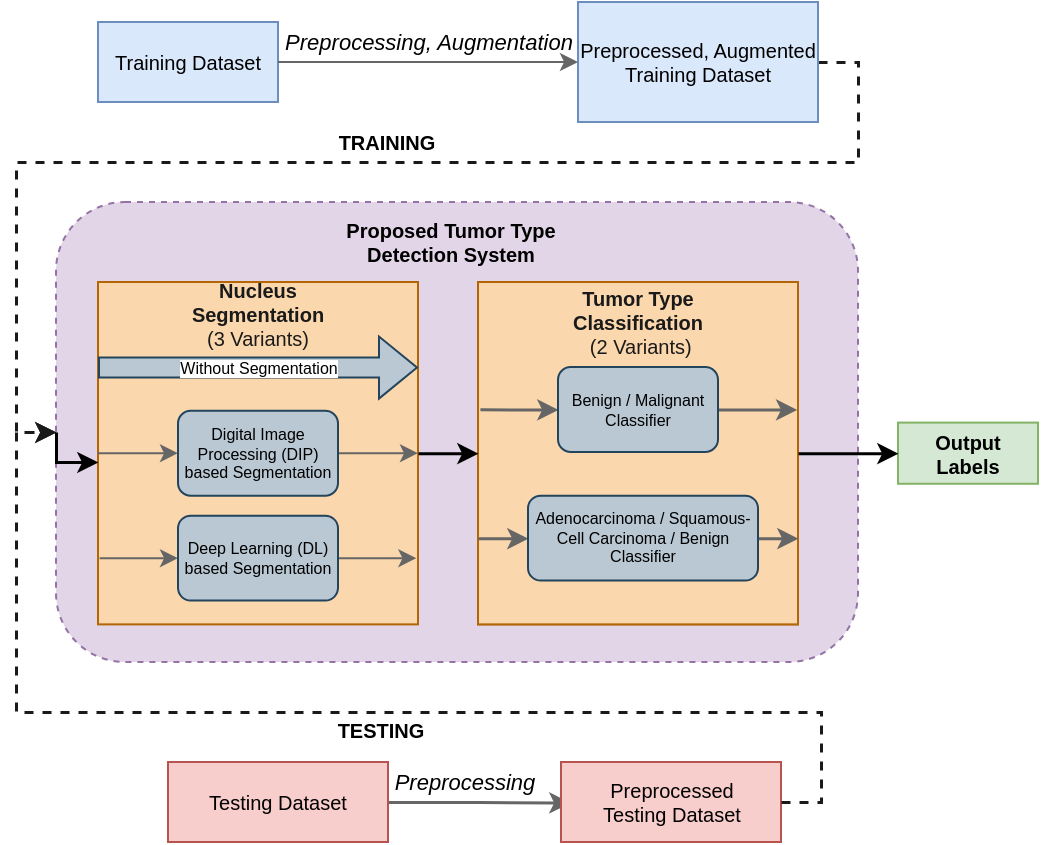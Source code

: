 <mxfile version="16.6.7"><diagram id="faF5ghEJvFijzBTjzyia" name="Page-1"><mxGraphModel dx="918" dy="476" grid="1" gridSize="10" guides="1" tooltips="1" connect="1" arrows="1" fold="1" page="1" pageScale="1" pageWidth="850" pageHeight="1100" math="0" shadow="0"><root><mxCell id="0"/><mxCell id="1" parent="0"/><mxCell id="90EOPYCR1DiH228cyxbC-35" value="" style="rounded=1;whiteSpace=wrap;html=1;labelBackgroundColor=none;fontFamily=Helvetica;fontSize=10;dashed=1;fillColor=#e1d5e7;strokeColor=#9673a6;" vertex="1" parent="1"><mxGeometry x="79" y="120" width="401" height="230" as="geometry"/></mxCell><mxCell id="90EOPYCR1DiH228cyxbC-1" value="&lt;p style=&quot;line-height: 0.6; font-size: 10px;&quot;&gt;&lt;font style=&quot;font-size: 10px;&quot;&gt;Training Dataset&lt;br style=&quot;font-size: 10px;&quot;&gt;&lt;/font&gt;&lt;/p&gt;" style="rounded=0;whiteSpace=wrap;html=1;fontFamily=Helvetica;fontSize=10;fillColor=#dae8fc;strokeColor=#6c8ebf;" vertex="1" parent="1"><mxGeometry x="100" y="30" width="90" height="40" as="geometry"/></mxCell><mxCell id="90EOPYCR1DiH228cyxbC-39" style="edgeStyle=orthogonalEdgeStyle;rounded=0;orthogonalLoop=1;jettySize=auto;html=1;exitX=1;exitY=0.5;exitDx=0;exitDy=0;entryX=0;entryY=0.5;entryDx=0;entryDy=0;fontFamily=Helvetica;fontSize=10;fontColor=#000000;startArrow=none;startFill=0;endArrow=classic;endFill=1;strokeWidth=1.5;dashed=1;strokeColor=#1A1A1A;" edge="1" parent="1" source="90EOPYCR1DiH228cyxbC-2" target="90EOPYCR1DiH228cyxbC-35"><mxGeometry relative="1" as="geometry"/></mxCell><mxCell id="90EOPYCR1DiH228cyxbC-57" value="&lt;font style=&quot;font-size: 10px&quot;&gt;TRAINING&lt;/font&gt;" style="edgeLabel;html=1;align=center;verticalAlign=middle;resizable=0;points=[];fontSize=10;fontFamily=Helvetica;fontColor=default;fontStyle=1" vertex="1" connectable="0" parent="90EOPYCR1DiH228cyxbC-39"><mxGeometry x="-0.34" y="3" relative="1" as="geometry"><mxPoint x="-93" y="-13" as="offset"/></mxGeometry></mxCell><mxCell id="90EOPYCR1DiH228cyxbC-2" value="Preprocessed, Augmented Training Dataset" style="rounded=0;whiteSpace=wrap;html=1;fontFamily=Helvetica;fontSize=10;fillColor=#dae8fc;strokeColor=#6c8ebf;" vertex="1" parent="1"><mxGeometry x="340" y="20" width="120" height="60" as="geometry"/></mxCell><mxCell id="90EOPYCR1DiH228cyxbC-3" value="" style="edgeStyle=orthogonalEdgeStyle;rounded=0;orthogonalLoop=1;jettySize=auto;html=1;fontFamily=Georgia;fontSize=6;fillColor=#f5f5f5;strokeColor=#666666;" edge="1" parent="1" source="90EOPYCR1DiH228cyxbC-1" target="90EOPYCR1DiH228cyxbC-2"><mxGeometry relative="1" as="geometry"/></mxCell><mxCell id="90EOPYCR1DiH228cyxbC-27" style="edgeStyle=orthogonalEdgeStyle;rounded=0;orthogonalLoop=1;jettySize=auto;html=1;exitX=1;exitY=0.5;exitDx=0;exitDy=0;entryX=1;entryY=0.5;entryDx=0;entryDy=0;fontFamily=Helvetica;fontSize=10;fillColor=#f5f5f5;strokeColor=#666666;" edge="1" parent="1" source="90EOPYCR1DiH228cyxbC-28"><mxGeometry relative="1" as="geometry"><mxPoint x="429" y="210.005" as="targetPoint"/><Array as="points"><mxPoint x="409" y="210.41"/><mxPoint x="449" y="209.41"/></Array></mxGeometry></mxCell><mxCell id="90EOPYCR1DiH228cyxbC-30" style="edgeStyle=orthogonalEdgeStyle;rounded=0;orthogonalLoop=1;jettySize=auto;html=1;exitX=1;exitY=0.5;exitDx=0;exitDy=0;entryX=1;entryY=0.5;entryDx=0;entryDy=0;fontFamily=Helvetica;fontSize=10;fillColor=#f5f5f5;strokeColor=#666666;" edge="1" parent="1" source="90EOPYCR1DiH228cyxbC-31"><mxGeometry relative="1" as="geometry"><mxPoint x="429" y="270.595" as="targetPoint"/><Array as="points"><mxPoint x="409" y="271"/><mxPoint x="449" y="270"/></Array></mxGeometry></mxCell><mxCell id="90EOPYCR1DiH228cyxbC-33" value="&lt;div&gt;&lt;font&gt;&lt;b&gt;Output&lt;/b&gt;&lt;/font&gt;&lt;/div&gt;&lt;div&gt;&lt;font&gt;&lt;b&gt;Labels&lt;/b&gt;&lt;/font&gt;&lt;/div&gt;" style="rounded=0;whiteSpace=wrap;html=1;fontFamily=Helvetica;fontSize=10;fillColor=#d5e8d4;strokeColor=#82b366;fontColor=#000000;" vertex="1" parent="1"><mxGeometry x="500" y="230.3" width="70" height="30.59" as="geometry"/></mxCell><mxCell id="90EOPYCR1DiH228cyxbC-60" value="&lt;font style=&quot;font-size: 11px&quot;&gt;&lt;i&gt;Preprocessing&lt;/i&gt;&lt;/font&gt;" style="edgeStyle=orthogonalEdgeStyle;rounded=0;orthogonalLoop=1;jettySize=auto;html=1;fontFamily=Helvetica;fontSize=10;fontColor=default;startArrow=none;startFill=0;endArrow=classic;endFill=1;strokeColor=#666666;strokeWidth=1.5;exitX=1;exitY=0.5;exitDx=0;exitDy=0;" edge="1" parent="1" source="90EOPYCR1DiH228cyxbC-34"><mxGeometry x="-0.18" y="10" relative="1" as="geometry"><mxPoint x="336" y="420.286" as="targetPoint"/><mxPoint x="240" y="420" as="sourcePoint"/><Array as="points"/><mxPoint as="offset"/></mxGeometry></mxCell><mxCell id="90EOPYCR1DiH228cyxbC-34" value="Testing Dataset" style="rounded=0;whiteSpace=wrap;html=1;fontFamily=Helvetica;fontSize=10;fillColor=#f8cecc;strokeColor=#b85450;" vertex="1" parent="1"><mxGeometry x="135" y="400" width="110" height="40" as="geometry"/></mxCell><mxCell id="90EOPYCR1DiH228cyxbC-37" value="&lt;b&gt;Proposed Tumor Type Detection System&lt;/b&gt;" style="text;html=1;strokeColor=none;fillColor=none;align=center;verticalAlign=middle;whiteSpace=wrap;rounded=0;dashed=1;labelBackgroundColor=none;fontFamily=Helvetica;fontSize=10;fontColor=#000000;" vertex="1" parent="1"><mxGeometry x="211.5" y="120" width="128.5" height="40" as="geometry"/></mxCell><mxCell id="90EOPYCR1DiH228cyxbC-38" value="&lt;font style=&quot;font-size: 11px&quot;&gt;&lt;i&gt;Preprocessing, Augmentation&lt;/i&gt;&lt;/font&gt;" style="text;html=1;align=center;verticalAlign=middle;resizable=0;points=[];autosize=1;strokeColor=none;fillColor=none;fontSize=10;fontFamily=Helvetica;fontColor=#000000;" vertex="1" parent="1"><mxGeometry x="185" y="30" width="160" height="20" as="geometry"/></mxCell><mxCell id="90EOPYCR1DiH228cyxbC-43" value="" style="group" vertex="1" connectable="0" parent="1"><mxGeometry x="100" y="160" width="180" height="171.19" as="geometry"/></mxCell><mxCell id="90EOPYCR1DiH228cyxbC-4" value="" style="rounded=0;whiteSpace=wrap;html=1;fontFamily=Georgia;fontSize=6;fillColor=#fad7ac;strokeColor=#b46504;" vertex="1" parent="90EOPYCR1DiH228cyxbC-43"><mxGeometry width="160" height="171.19" as="geometry"/></mxCell><mxCell id="90EOPYCR1DiH228cyxbC-11" value="Without Segmentation" style="shape=flexArrow;endArrow=classic;html=1;rounded=0;fontFamily=Helvetica;fontSize=8;exitX=0;exitY=0.25;exitDx=0;exitDy=0;entryX=1;entryY=0.25;entryDx=0;entryDy=0;fillColor=#bac8d3;strokeColor=#23445d;" edge="1" parent="90EOPYCR1DiH228cyxbC-43" source="90EOPYCR1DiH228cyxbC-4" target="90EOPYCR1DiH228cyxbC-4"><mxGeometry width="50" height="50" relative="1" as="geometry"><mxPoint x="220" y="63.722" as="sourcePoint"/><mxPoint x="270" y="10.62" as="targetPoint"/></mxGeometry></mxCell><mxCell id="90EOPYCR1DiH228cyxbC-20" style="edgeStyle=orthogonalEdgeStyle;rounded=0;orthogonalLoop=1;jettySize=auto;html=1;exitX=1;exitY=0.5;exitDx=0;exitDy=0;entryX=1;entryY=0.5;entryDx=0;entryDy=0;fontFamily=Helvetica;fontSize=10;fillColor=#f5f5f5;strokeColor=#666666;" edge="1" parent="90EOPYCR1DiH228cyxbC-43" source="90EOPYCR1DiH228cyxbC-13" target="90EOPYCR1DiH228cyxbC-4"><mxGeometry relative="1" as="geometry"><Array as="points"><mxPoint x="140" y="86.025"/><mxPoint x="180" y="84.963"/></Array></mxGeometry></mxCell><mxCell id="90EOPYCR1DiH228cyxbC-13" value="Digital Image Processing (DIP) based Segmentation" style="rounded=1;whiteSpace=wrap;html=1;labelBackgroundColor=none;fontFamily=Helvetica;fontSize=8;fillColor=#bac8d3;strokeColor=#23445d;" vertex="1" parent="90EOPYCR1DiH228cyxbC-43"><mxGeometry x="40" y="64.349" width="80" height="42.482" as="geometry"/></mxCell><mxCell id="90EOPYCR1DiH228cyxbC-21" style="edgeStyle=orthogonalEdgeStyle;rounded=0;orthogonalLoop=1;jettySize=auto;html=1;exitX=1;exitY=0.5;exitDx=0;exitDy=0;entryX=0.995;entryY=0.808;entryDx=0;entryDy=0;entryPerimeter=0;fontFamily=Helvetica;fontSize=10;fillColor=#f5f5f5;strokeColor=#666666;" edge="1" parent="90EOPYCR1DiH228cyxbC-43" source="90EOPYCR1DiH228cyxbC-14" target="90EOPYCR1DiH228cyxbC-4"><mxGeometry relative="1" as="geometry"/></mxCell><mxCell id="90EOPYCR1DiH228cyxbC-22" style="edgeStyle=orthogonalEdgeStyle;rounded=0;orthogonalLoop=1;jettySize=auto;html=1;exitX=0;exitY=0.5;exitDx=0;exitDy=0;entryX=0.005;entryY=0.801;entryDx=0;entryDy=0;entryPerimeter=0;fontFamily=Helvetica;fontSize=10;endArrow=none;endFill=0;startArrow=classic;startFill=1;fillColor=#f5f5f5;strokeColor=#666666;" edge="1" parent="90EOPYCR1DiH228cyxbC-43" source="90EOPYCR1DiH228cyxbC-14" target="90EOPYCR1DiH228cyxbC-4"><mxGeometry relative="1" as="geometry"/></mxCell><mxCell id="90EOPYCR1DiH228cyxbC-14" value="Deep Learning (DL) based Segmentation" style="rounded=1;whiteSpace=wrap;html=1;labelBackgroundColor=none;fontFamily=Helvetica;fontSize=8;fillColor=#bac8d3;strokeColor=#23445d;" vertex="1" parent="90EOPYCR1DiH228cyxbC-43"><mxGeometry x="40" y="116.824" width="80" height="42.482" as="geometry"/></mxCell><mxCell id="90EOPYCR1DiH228cyxbC-18" value="&lt;div&gt;&lt;b&gt;Nucleus Segmentation&lt;/b&gt;&lt;/div&gt;(3 Variants)" style="text;html=1;strokeColor=none;fillColor=none;align=center;verticalAlign=middle;whiteSpace=wrap;rounded=0;labelBackgroundColor=none;fontFamily=Helvetica;fontSize=10;fontColor=#1A1A1A;" vertex="1" parent="90EOPYCR1DiH228cyxbC-43"><mxGeometry x="50" width="60" height="31.861" as="geometry"/></mxCell><mxCell id="90EOPYCR1DiH228cyxbC-19" value="" style="endArrow=classic;html=1;rounded=0;fontFamily=Helvetica;fontSize=10;exitX=0;exitY=0.5;exitDx=0;exitDy=0;entryX=0;entryY=0.5;entryDx=0;entryDy=0;fillColor=#f5f5f5;strokeColor=#666666;" edge="1" parent="90EOPYCR1DiH228cyxbC-43" source="90EOPYCR1DiH228cyxbC-4" target="90EOPYCR1DiH228cyxbC-13"><mxGeometry width="50" height="50" relative="1" as="geometry"><mxPoint x="220" y="63.722" as="sourcePoint"/><mxPoint x="270" y="10.62" as="targetPoint"/></mxGeometry></mxCell><mxCell id="90EOPYCR1DiH228cyxbC-50" value="" style="group;fillColor=#fad7ac;strokeColor=#b46504;fontColor=#1A1A1A;" vertex="1" connectable="0" parent="1"><mxGeometry x="290" y="160" width="160" height="171.19" as="geometry"/></mxCell><mxCell id="90EOPYCR1DiH228cyxbC-23" value="" style="rounded=0;whiteSpace=wrap;html=1;fontFamily=Georgia;fontSize=6;fillColor=#fad7ac;strokeColor=#b46504;" vertex="1" parent="90EOPYCR1DiH228cyxbC-50"><mxGeometry width="160" height="171.19" as="geometry"/></mxCell><mxCell id="90EOPYCR1DiH228cyxbC-24" value="&lt;b&gt;Tumor Type Classification&lt;br&gt;&lt;/b&gt;&amp;nbsp;(2 Variants)" style="text;html=1;strokeColor=none;fillColor=none;align=center;verticalAlign=middle;whiteSpace=wrap;rounded=0;labelBackgroundColor=none;fontFamily=Helvetica;fontSize=10;fontColor=#1A1A1A;" vertex="1" parent="90EOPYCR1DiH228cyxbC-50"><mxGeometry x="50" y="4" width="60" height="31.861" as="geometry"/></mxCell><mxCell id="90EOPYCR1DiH228cyxbC-45" style="edgeStyle=orthogonalEdgeStyle;rounded=0;orthogonalLoop=1;jettySize=auto;html=1;exitX=0;exitY=0.5;exitDx=0;exitDy=0;entryX=0.006;entryY=0.372;entryDx=0;entryDy=0;entryPerimeter=0;fontFamily=Helvetica;fontSize=10;fontColor=#000000;startArrow=classic;startFill=1;endArrow=none;endFill=0;strokeColor=#666666;strokeWidth=1.5;" edge="1" parent="90EOPYCR1DiH228cyxbC-50" source="90EOPYCR1DiH228cyxbC-28" target="90EOPYCR1DiH228cyxbC-23"><mxGeometry relative="1" as="geometry"/></mxCell><mxCell id="90EOPYCR1DiH228cyxbC-46" style="edgeStyle=orthogonalEdgeStyle;rounded=0;orthogonalLoop=1;jettySize=auto;html=1;exitX=1;exitY=0.5;exitDx=0;exitDy=0;entryX=0.996;entryY=0.376;entryDx=0;entryDy=0;entryPerimeter=0;fontFamily=Helvetica;fontSize=10;fontColor=#000000;startArrow=none;startFill=0;endArrow=classic;endFill=1;strokeColor=#666666;strokeWidth=1.5;" edge="1" parent="90EOPYCR1DiH228cyxbC-50" source="90EOPYCR1DiH228cyxbC-28" target="90EOPYCR1DiH228cyxbC-23"><mxGeometry relative="1" as="geometry"/></mxCell><mxCell id="90EOPYCR1DiH228cyxbC-28" value="Benign / Malignant Classifier" style="rounded=1;whiteSpace=wrap;html=1;labelBackgroundColor=none;fontFamily=Helvetica;fontSize=8;fillColor=#bac8d3;strokeColor=#23445d;" vertex="1" parent="90EOPYCR1DiH228cyxbC-50"><mxGeometry x="40" y="42.482" width="80" height="42.482" as="geometry"/></mxCell><mxCell id="90EOPYCR1DiH228cyxbC-44" style="edgeStyle=orthogonalEdgeStyle;rounded=0;orthogonalLoop=1;jettySize=auto;html=1;exitX=0;exitY=0.5;exitDx=0;exitDy=0;entryX=0;entryY=0.75;entryDx=0;entryDy=0;fontFamily=Helvetica;fontSize=10;fontColor=#000000;startArrow=classic;startFill=1;endArrow=none;endFill=0;strokeColor=#666666;strokeWidth=1.5;" edge="1" parent="90EOPYCR1DiH228cyxbC-50" source="90EOPYCR1DiH228cyxbC-31" target="90EOPYCR1DiH228cyxbC-23"><mxGeometry relative="1" as="geometry"/></mxCell><mxCell id="90EOPYCR1DiH228cyxbC-47" style="edgeStyle=orthogonalEdgeStyle;rounded=0;orthogonalLoop=1;jettySize=auto;html=1;exitX=1;exitY=0.5;exitDx=0;exitDy=0;entryX=1;entryY=0.75;entryDx=0;entryDy=0;fontFamily=Helvetica;fontSize=10;fontColor=#000000;startArrow=none;startFill=0;endArrow=classic;endFill=1;strokeColor=#666666;strokeWidth=1.5;" edge="1" parent="90EOPYCR1DiH228cyxbC-50" source="90EOPYCR1DiH228cyxbC-31" target="90EOPYCR1DiH228cyxbC-23"><mxGeometry relative="1" as="geometry"/></mxCell><mxCell id="90EOPYCR1DiH228cyxbC-31" value="&lt;div&gt;Adenocarcinoma / Squamous-Cell Carcinoma / Benign &lt;br&gt;&lt;/div&gt;&lt;div&gt;Classifier&lt;/div&gt;" style="rounded=1;whiteSpace=wrap;html=1;labelBackgroundColor=none;fontFamily=Helvetica;fontSize=8;fillColor=#bac8d3;strokeColor=#23445d;" vertex="1" parent="90EOPYCR1DiH228cyxbC-50"><mxGeometry x="25" y="106.83" width="115" height="42.482" as="geometry"/></mxCell><mxCell id="90EOPYCR1DiH228cyxbC-54" value="&lt;div&gt;Preprocessed &lt;br&gt;&lt;/div&gt;&lt;div&gt;Testing Dataset&lt;/div&gt;" style="rounded=0;whiteSpace=wrap;html=1;fontFamily=Helvetica;fontSize=10;fillColor=#f8cecc;strokeColor=#b85450;" vertex="1" parent="1"><mxGeometry x="331.5" y="400" width="110" height="40" as="geometry"/></mxCell><mxCell id="90EOPYCR1DiH228cyxbC-58" style="edgeStyle=orthogonalEdgeStyle;rounded=0;orthogonalLoop=1;jettySize=auto;html=1;exitX=1;exitY=0.5;exitDx=0;exitDy=0;fontFamily=Helvetica;fontSize=10;fontColor=#000000;startArrow=none;startFill=0;endArrow=classic;endFill=1;strokeWidth=1.5;dashed=1;strokeColor=#1A1A1A;entryX=0;entryY=0.5;entryDx=0;entryDy=0;" edge="1" parent="1" source="90EOPYCR1DiH228cyxbC-54" target="90EOPYCR1DiH228cyxbC-35"><mxGeometry relative="1" as="geometry"><mxPoint x="501.5" y="60" as="sourcePoint"/><mxPoint x="80" y="240" as="targetPoint"/></mxGeometry></mxCell><mxCell id="90EOPYCR1DiH228cyxbC-59" value="TESTING" style="edgeLabel;html=1;align=center;verticalAlign=middle;resizable=0;points=[];fontSize=10;fontFamily=Helvetica;fontColor=default;fontStyle=1" vertex="1" connectable="0" parent="90EOPYCR1DiH228cyxbC-58"><mxGeometry x="-0.34" y="3" relative="1" as="geometry"><mxPoint x="-79" y="6" as="offset"/></mxGeometry></mxCell><mxCell id="90EOPYCR1DiH228cyxbC-64" style="edgeStyle=orthogonalEdgeStyle;rounded=0;orthogonalLoop=1;jettySize=auto;html=1;exitX=1;exitY=0.5;exitDx=0;exitDy=0;entryX=0;entryY=0.5;entryDx=0;entryDy=0;labelBackgroundColor=#7EA6E0;fontFamily=Helvetica;fontSize=10;fontColor=#000000;startArrow=none;startFill=0;endArrow=classic;endFill=1;strokeColor=#000000;strokeWidth=1.5;" edge="1" parent="1" source="90EOPYCR1DiH228cyxbC-4" target="90EOPYCR1DiH228cyxbC-23"><mxGeometry relative="1" as="geometry"/></mxCell><mxCell id="90EOPYCR1DiH228cyxbC-65" style="edgeStyle=orthogonalEdgeStyle;rounded=0;orthogonalLoop=1;jettySize=auto;html=1;exitX=1;exitY=0.5;exitDx=0;exitDy=0;entryX=0;entryY=0.5;entryDx=0;entryDy=0;labelBackgroundColor=#7EA6E0;fontFamily=Helvetica;fontSize=10;fontColor=#000000;startArrow=none;startFill=0;endArrow=classic;endFill=1;strokeColor=#000000;strokeWidth=1.5;" edge="1" parent="1" source="90EOPYCR1DiH228cyxbC-23" target="90EOPYCR1DiH228cyxbC-33"><mxGeometry relative="1" as="geometry"/></mxCell><mxCell id="90EOPYCR1DiH228cyxbC-67" style="edgeStyle=orthogonalEdgeStyle;rounded=0;orthogonalLoop=1;jettySize=auto;html=1;exitX=0;exitY=0.5;exitDx=0;exitDy=0;labelBackgroundColor=#7EA6E0;fontFamily=Helvetica;fontSize=11;fontColor=#000000;startArrow=none;startFill=0;endArrow=classic;endFill=1;strokeColor=#000000;strokeWidth=1.5;" edge="1" parent="1" source="90EOPYCR1DiH228cyxbC-35"><mxGeometry relative="1" as="geometry"><mxPoint x="100" y="250" as="targetPoint"/><Array as="points"><mxPoint x="79" y="250"/></Array></mxGeometry></mxCell></root></mxGraphModel></diagram></mxfile>